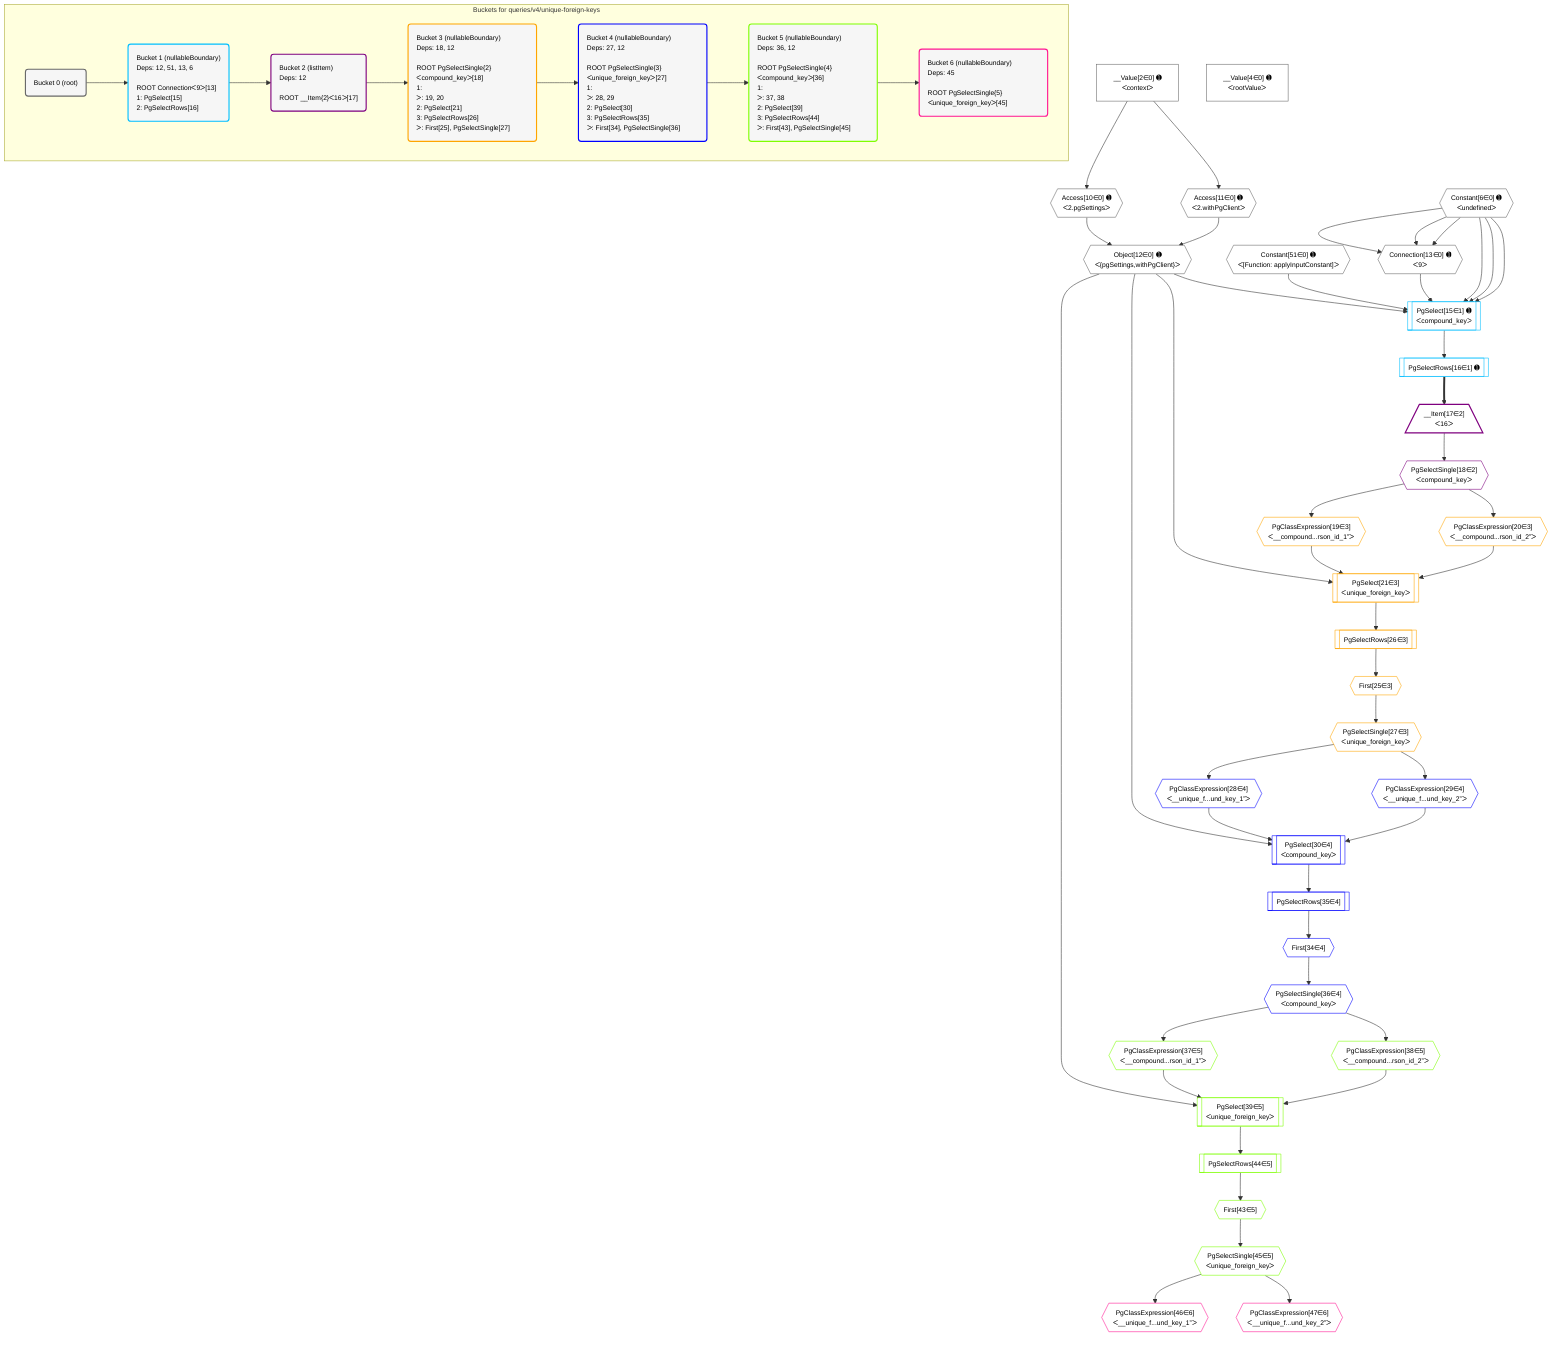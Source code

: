 %%{init: {'themeVariables': { 'fontSize': '12px'}}}%%
graph TD
    classDef path fill:#eee,stroke:#000,color:#000
    classDef plan fill:#fff,stroke-width:1px,color:#000
    classDef itemplan fill:#fff,stroke-width:2px,color:#000
    classDef unbatchedplan fill:#dff,stroke-width:1px,color:#000
    classDef sideeffectplan fill:#fcc,stroke-width:2px,color:#000
    classDef bucket fill:#f6f6f6,color:#000,stroke-width:2px,text-align:left


    %% plan dependencies
    Connection13{{"Connection[13∈0] ➊<br />ᐸ9ᐳ"}}:::plan
    Constant6{{"Constant[6∈0] ➊<br />ᐸundefinedᐳ"}}:::plan
    Constant6 & Constant6 & Constant6 --> Connection13
    Object12{{"Object[12∈0] ➊<br />ᐸ{pgSettings,withPgClient}ᐳ"}}:::plan
    Access10{{"Access[10∈0] ➊<br />ᐸ2.pgSettingsᐳ"}}:::plan
    Access11{{"Access[11∈0] ➊<br />ᐸ2.withPgClientᐳ"}}:::plan
    Access10 & Access11 --> Object12
    __Value2["__Value[2∈0] ➊<br />ᐸcontextᐳ"]:::plan
    __Value2 --> Access10
    __Value2 --> Access11
    __Value4["__Value[4∈0] ➊<br />ᐸrootValueᐳ"]:::plan
    Constant51{{"Constant[51∈0] ➊<br />ᐸ[Function: applyInputConstant]ᐳ"}}:::plan
    PgSelect15[["PgSelect[15∈1] ➊<br />ᐸcompound_keyᐳ"]]:::plan
    Object12 & Constant51 & Connection13 & Constant6 & Constant6 & Constant6 --> PgSelect15
    PgSelectRows16[["PgSelectRows[16∈1] ➊"]]:::plan
    PgSelect15 --> PgSelectRows16
    __Item17[/"__Item[17∈2]<br />ᐸ16ᐳ"\]:::itemplan
    PgSelectRows16 ==> __Item17
    PgSelectSingle18{{"PgSelectSingle[18∈2]<br />ᐸcompound_keyᐳ"}}:::plan
    __Item17 --> PgSelectSingle18
    PgSelect21[["PgSelect[21∈3]<br />ᐸunique_foreign_keyᐳ"]]:::plan
    PgClassExpression19{{"PgClassExpression[19∈3]<br />ᐸ__compound...rson_id_1”ᐳ"}}:::plan
    PgClassExpression20{{"PgClassExpression[20∈3]<br />ᐸ__compound...rson_id_2”ᐳ"}}:::plan
    Object12 & PgClassExpression19 & PgClassExpression20 --> PgSelect21
    PgSelectSingle18 --> PgClassExpression19
    PgSelectSingle18 --> PgClassExpression20
    First25{{"First[25∈3]"}}:::plan
    PgSelectRows26[["PgSelectRows[26∈3]"]]:::plan
    PgSelectRows26 --> First25
    PgSelect21 --> PgSelectRows26
    PgSelectSingle27{{"PgSelectSingle[27∈3]<br />ᐸunique_foreign_keyᐳ"}}:::plan
    First25 --> PgSelectSingle27
    PgSelect30[["PgSelect[30∈4]<br />ᐸcompound_keyᐳ"]]:::plan
    PgClassExpression28{{"PgClassExpression[28∈4]<br />ᐸ__unique_f...und_key_1”ᐳ"}}:::plan
    PgClassExpression29{{"PgClassExpression[29∈4]<br />ᐸ__unique_f...und_key_2”ᐳ"}}:::plan
    Object12 & PgClassExpression28 & PgClassExpression29 --> PgSelect30
    PgSelectSingle27 --> PgClassExpression28
    PgSelectSingle27 --> PgClassExpression29
    First34{{"First[34∈4]"}}:::plan
    PgSelectRows35[["PgSelectRows[35∈4]"]]:::plan
    PgSelectRows35 --> First34
    PgSelect30 --> PgSelectRows35
    PgSelectSingle36{{"PgSelectSingle[36∈4]<br />ᐸcompound_keyᐳ"}}:::plan
    First34 --> PgSelectSingle36
    PgSelect39[["PgSelect[39∈5]<br />ᐸunique_foreign_keyᐳ"]]:::plan
    PgClassExpression37{{"PgClassExpression[37∈5]<br />ᐸ__compound...rson_id_1”ᐳ"}}:::plan
    PgClassExpression38{{"PgClassExpression[38∈5]<br />ᐸ__compound...rson_id_2”ᐳ"}}:::plan
    Object12 & PgClassExpression37 & PgClassExpression38 --> PgSelect39
    PgSelectSingle36 --> PgClassExpression37
    PgSelectSingle36 --> PgClassExpression38
    First43{{"First[43∈5]"}}:::plan
    PgSelectRows44[["PgSelectRows[44∈5]"]]:::plan
    PgSelectRows44 --> First43
    PgSelect39 --> PgSelectRows44
    PgSelectSingle45{{"PgSelectSingle[45∈5]<br />ᐸunique_foreign_keyᐳ"}}:::plan
    First43 --> PgSelectSingle45
    PgClassExpression46{{"PgClassExpression[46∈6]<br />ᐸ__unique_f...und_key_1”ᐳ"}}:::plan
    PgSelectSingle45 --> PgClassExpression46
    PgClassExpression47{{"PgClassExpression[47∈6]<br />ᐸ__unique_f...und_key_2”ᐳ"}}:::plan
    PgSelectSingle45 --> PgClassExpression47

    %% define steps

    subgraph "Buckets for queries/v4/unique-foreign-keys"
    Bucket0("Bucket 0 (root)"):::bucket
    classDef bucket0 stroke:#696969
    class Bucket0,__Value2,__Value4,Constant6,Access10,Access11,Object12,Connection13,Constant51 bucket0
    Bucket1("Bucket 1 (nullableBoundary)<br />Deps: 12, 51, 13, 6<br /><br />ROOT Connectionᐸ9ᐳ[13]<br />1: PgSelect[15]<br />2: PgSelectRows[16]"):::bucket
    classDef bucket1 stroke:#00bfff
    class Bucket1,PgSelect15,PgSelectRows16 bucket1
    Bucket2("Bucket 2 (listItem)<br />Deps: 12<br /><br />ROOT __Item{2}ᐸ16ᐳ[17]"):::bucket
    classDef bucket2 stroke:#7f007f
    class Bucket2,__Item17,PgSelectSingle18 bucket2
    Bucket3("Bucket 3 (nullableBoundary)<br />Deps: 18, 12<br /><br />ROOT PgSelectSingle{2}ᐸcompound_keyᐳ[18]<br />1: <br />ᐳ: 19, 20<br />2: PgSelect[21]<br />3: PgSelectRows[26]<br />ᐳ: First[25], PgSelectSingle[27]"):::bucket
    classDef bucket3 stroke:#ffa500
    class Bucket3,PgClassExpression19,PgClassExpression20,PgSelect21,First25,PgSelectRows26,PgSelectSingle27 bucket3
    Bucket4("Bucket 4 (nullableBoundary)<br />Deps: 27, 12<br /><br />ROOT PgSelectSingle{3}ᐸunique_foreign_keyᐳ[27]<br />1: <br />ᐳ: 28, 29<br />2: PgSelect[30]<br />3: PgSelectRows[35]<br />ᐳ: First[34], PgSelectSingle[36]"):::bucket
    classDef bucket4 stroke:#0000ff
    class Bucket4,PgClassExpression28,PgClassExpression29,PgSelect30,First34,PgSelectRows35,PgSelectSingle36 bucket4
    Bucket5("Bucket 5 (nullableBoundary)<br />Deps: 36, 12<br /><br />ROOT PgSelectSingle{4}ᐸcompound_keyᐳ[36]<br />1: <br />ᐳ: 37, 38<br />2: PgSelect[39]<br />3: PgSelectRows[44]<br />ᐳ: First[43], PgSelectSingle[45]"):::bucket
    classDef bucket5 stroke:#7fff00
    class Bucket5,PgClassExpression37,PgClassExpression38,PgSelect39,First43,PgSelectRows44,PgSelectSingle45 bucket5
    Bucket6("Bucket 6 (nullableBoundary)<br />Deps: 45<br /><br />ROOT PgSelectSingle{5}ᐸunique_foreign_keyᐳ[45]"):::bucket
    classDef bucket6 stroke:#ff1493
    class Bucket6,PgClassExpression46,PgClassExpression47 bucket6
    Bucket0 --> Bucket1
    Bucket1 --> Bucket2
    Bucket2 --> Bucket3
    Bucket3 --> Bucket4
    Bucket4 --> Bucket5
    Bucket5 --> Bucket6
    end